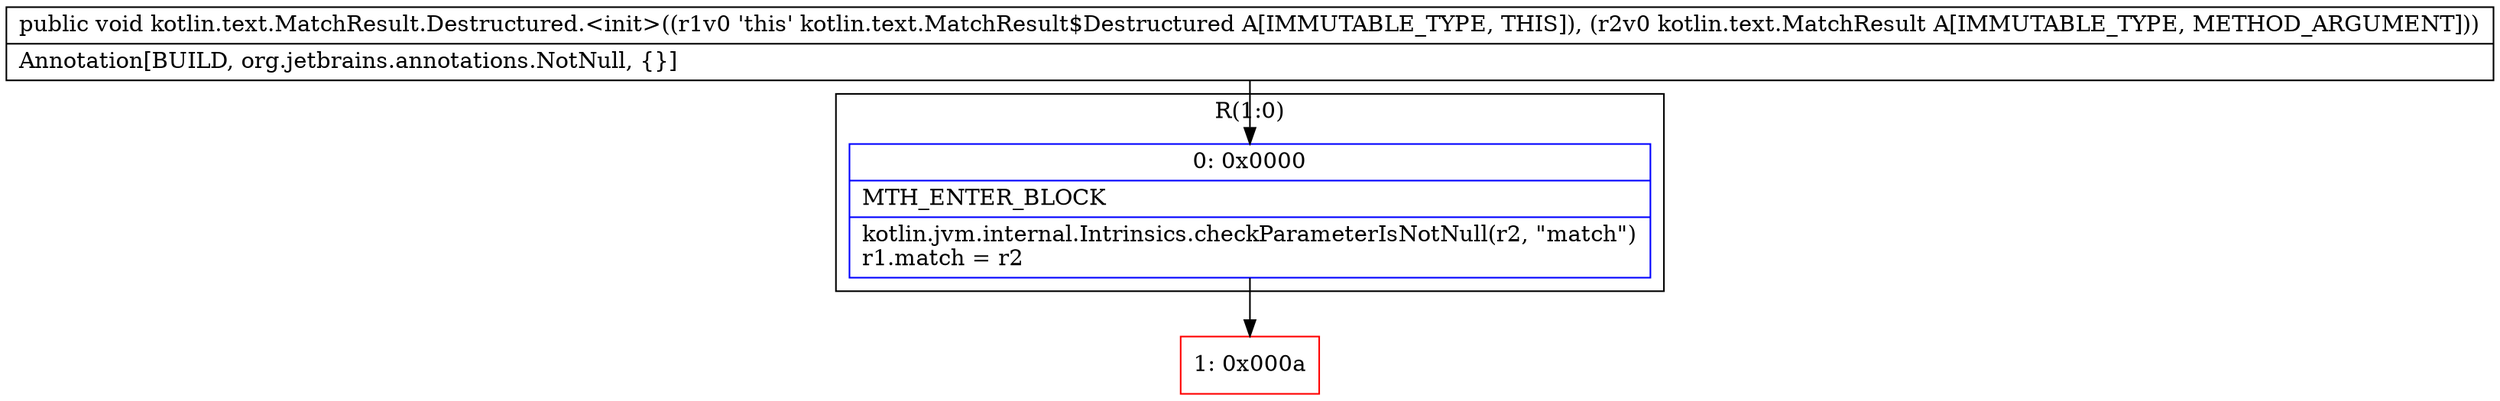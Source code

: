 digraph "CFG forkotlin.text.MatchResult.Destructured.\<init\>(Lkotlin\/text\/MatchResult;)V" {
subgraph cluster_Region_354011183 {
label = "R(1:0)";
node [shape=record,color=blue];
Node_0 [shape=record,label="{0\:\ 0x0000|MTH_ENTER_BLOCK\l|kotlin.jvm.internal.Intrinsics.checkParameterIsNotNull(r2, \"match\")\lr1.match = r2\l}"];
}
Node_1 [shape=record,color=red,label="{1\:\ 0x000a}"];
MethodNode[shape=record,label="{public void kotlin.text.MatchResult.Destructured.\<init\>((r1v0 'this' kotlin.text.MatchResult$Destructured A[IMMUTABLE_TYPE, THIS]), (r2v0 kotlin.text.MatchResult A[IMMUTABLE_TYPE, METHOD_ARGUMENT]))  | Annotation[BUILD, org.jetbrains.annotations.NotNull, \{\}]\l}"];
MethodNode -> Node_0;
Node_0 -> Node_1;
}

